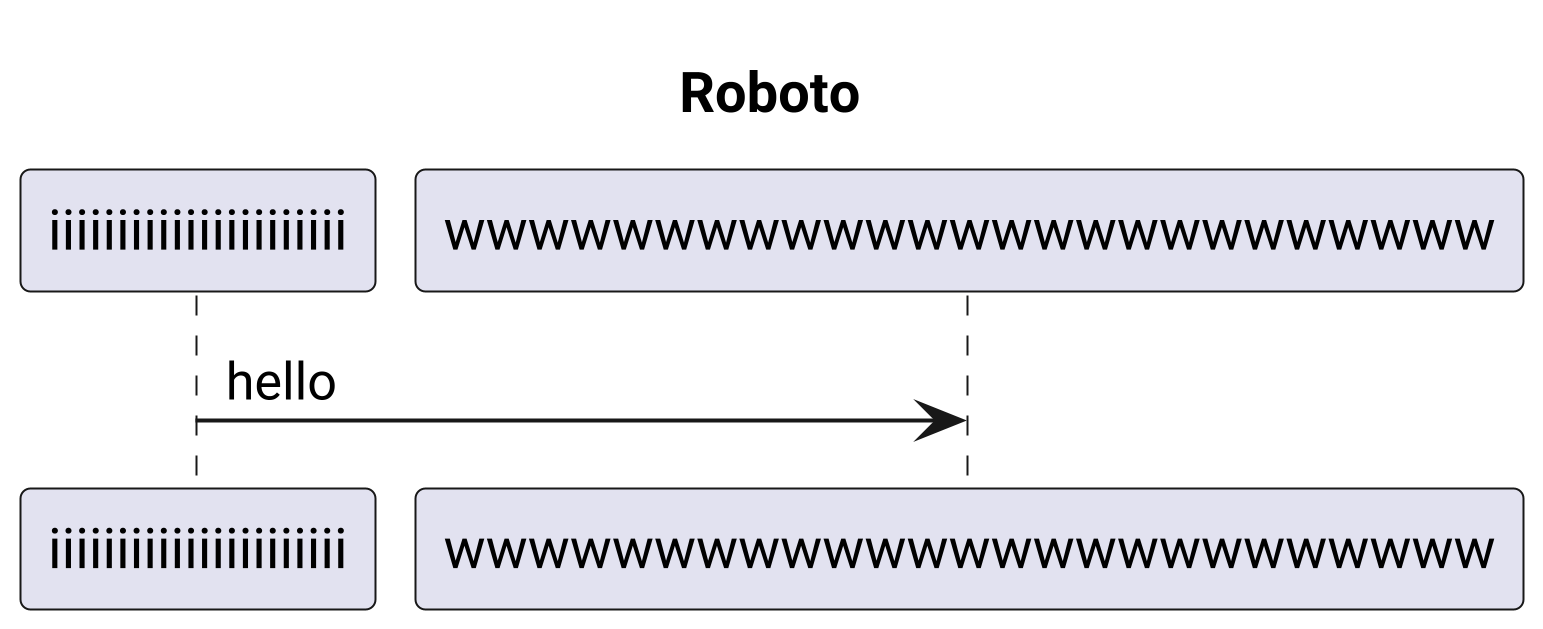 {
  "sha1": "k6h21zqjddonfhkvo2ym76czjrpx4r4",
  "insertion": {
    "when": "2024-06-03T18:59:32.670Z",
    "user": "plantuml@gmail.com"
  }
}
@startuml
<style>
root { FontName: Roboto; }
</style>

title Roboto
scale 4
iiiiiiiiiiiiiiiiiiiiii -> wwwwwwwwwwwwwwwwwwwwwwwww : hello
@enduml
